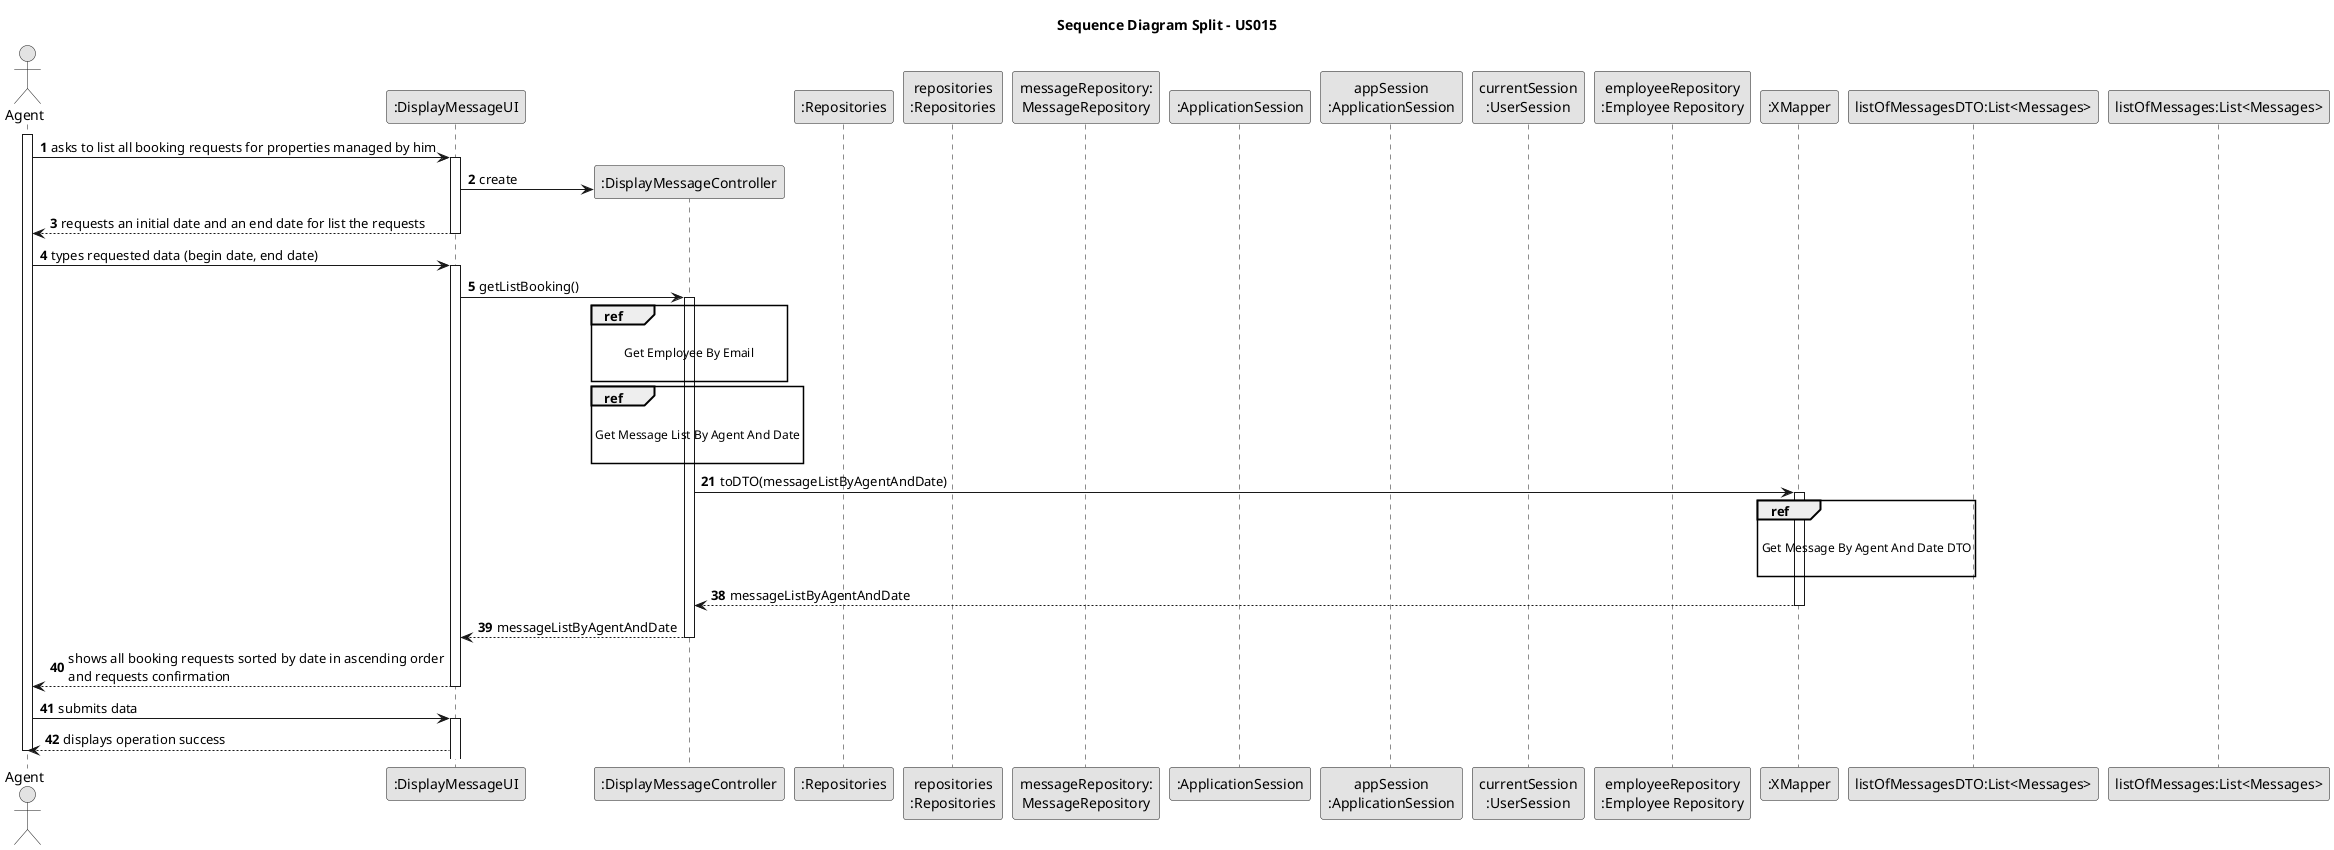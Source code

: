 @startuml
 skinparam monochrome true
 skinparam packageStyle rectangle
 skinparam shadowing false

 autonumber

 title Sequence Diagram Split - US015

 'hide footbox
 actor "Agent" as Agent
 participant ":DisplayMessageUI" as UI
 participant ":DisplayMessageController" as CTRL
 participant ":Repositories" as Repository
 participant "repositories\n:Repositories" as repository2
 participant "messageRepository:\nMessageRepository" as MessageRepository
 participant ":ApplicationSession" as app
 participant "appSession\n:ApplicationSession" as APP
 participant "currentSession\n:UserSession" as User
 participant "employeeRepository\n:Employee Repository" as Employee
 participant ":XMapper" as Mapper
 participant "listOfMessagesDTO:List<Messages>" as listMessagesDTO
 participant "listOfMessages:List<Messages>" as listMessages


 activate Agent

         Agent -> UI : asks to list all booking requests for properties managed by him

         activate UI

             UI -> CTRL** : create

              UI --> Agent : requests an initial date and an end date for list the requests
              deactivate UI

              Agent -> UI :  types requested data (begin date, end date)
              activate UI

              UI -> CTRL : getListBooking()
              activate CTRL

                ref over CTRL

                    Get Employee By Email

                end


             ref over CTRL

             Get Message List By Agent And Date

             end

             autonumber 21

             CTRL -> Mapper : toDTO(messageListByAgentAndDate)
             activate Mapper

             ref over Mapper

             Get Message By Agent And Date DTO

             end

             autonumber 38

             Mapper --> CTRL : messageListByAgentAndDate
             deactivate Mapper

             CTRL --> UI : messageListByAgentAndDate
             deactivate CTRL

         UI --> Agent : shows all booking requests sorted by date in ascending order\nand requests confirmation
     deactivate UI

         Agent -> UI : submits data
         activate UI

         UI --> Agent : displays operation success
     deactivate Agent


 @enduml
